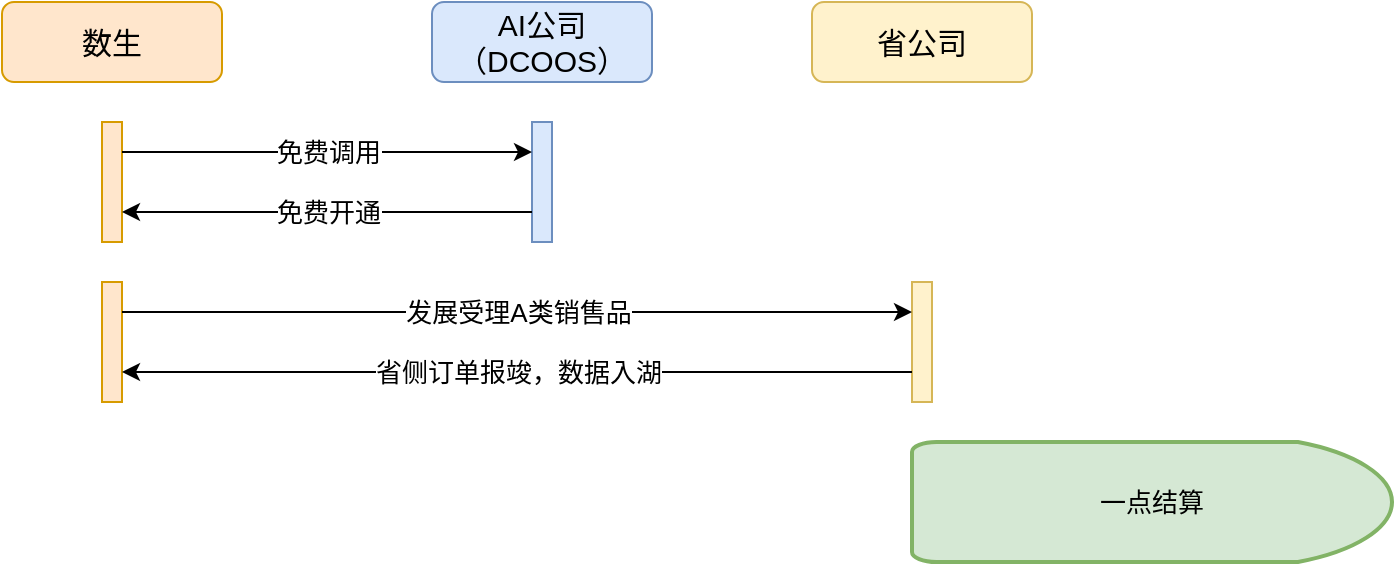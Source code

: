 <mxfile version="21.6.9" type="github">
  <diagram name="第 1 页" id="Zl5ir0hu2y-Si78qvwPz">
    <mxGraphModel dx="946" dy="593" grid="1" gridSize="10" guides="1" tooltips="1" connect="1" arrows="1" fold="1" page="1" pageScale="1" pageWidth="827" pageHeight="1169" math="0" shadow="0">
      <root>
        <mxCell id="0" />
        <mxCell id="1" parent="0" />
        <mxCell id="850SptpKoQ6gZ59Vta4p-1" value="&lt;font style=&quot;font-size: 15px;&quot;&gt;数生&lt;/font&gt;" style="rounded=1;whiteSpace=wrap;html=1;fillColor=#ffe6cc;strokeColor=#d79b00;" vertex="1" parent="1">
          <mxGeometry x="45" y="220" width="110" height="40" as="geometry" />
        </mxCell>
        <mxCell id="850SptpKoQ6gZ59Vta4p-2" value="&lt;font style=&quot;font-size: 15px;&quot;&gt;AI公司（DCOOS）&lt;/font&gt;" style="rounded=1;whiteSpace=wrap;html=1;fillColor=#dae8fc;strokeColor=#6c8ebf;" vertex="1" parent="1">
          <mxGeometry x="260" y="220" width="110" height="40" as="geometry" />
        </mxCell>
        <mxCell id="850SptpKoQ6gZ59Vta4p-4" value="" style="rounded=0;whiteSpace=wrap;html=1;fillColor=#ffe6cc;strokeColor=#d79b00;" vertex="1" parent="1">
          <mxGeometry x="95" y="280" width="10" height="60" as="geometry" />
        </mxCell>
        <mxCell id="850SptpKoQ6gZ59Vta4p-5" value="" style="rounded=0;whiteSpace=wrap;html=1;fillColor=#dae8fc;strokeColor=#6c8ebf;" vertex="1" parent="1">
          <mxGeometry x="310" y="280" width="10" height="60" as="geometry" />
        </mxCell>
        <mxCell id="850SptpKoQ6gZ59Vta4p-6" value="" style="endArrow=classic;html=1;rounded=0;exitX=1;exitY=0.25;exitDx=0;exitDy=0;entryX=0;entryY=0.25;entryDx=0;entryDy=0;" edge="1" parent="1" source="850SptpKoQ6gZ59Vta4p-4" target="850SptpKoQ6gZ59Vta4p-5">
          <mxGeometry relative="1" as="geometry">
            <mxPoint x="160" y="350" as="sourcePoint" />
            <mxPoint x="260" y="350" as="targetPoint" />
          </mxGeometry>
        </mxCell>
        <mxCell id="850SptpKoQ6gZ59Vta4p-7" value="免费调用" style="edgeLabel;resizable=0;html=1;align=center;verticalAlign=middle;fontSize=13;" connectable="0" vertex="1" parent="850SptpKoQ6gZ59Vta4p-6">
          <mxGeometry relative="1" as="geometry" />
        </mxCell>
        <mxCell id="850SptpKoQ6gZ59Vta4p-8" value="" style="endArrow=classic;html=1;rounded=0;exitX=0;exitY=0.75;exitDx=0;exitDy=0;entryX=1;entryY=0.75;entryDx=0;entryDy=0;" edge="1" parent="1" source="850SptpKoQ6gZ59Vta4p-5" target="850SptpKoQ6gZ59Vta4p-4">
          <mxGeometry relative="1" as="geometry">
            <mxPoint x="360" y="460" as="sourcePoint" />
            <mxPoint x="460" y="460" as="targetPoint" />
          </mxGeometry>
        </mxCell>
        <mxCell id="850SptpKoQ6gZ59Vta4p-9" value="免费开通" style="edgeLabel;resizable=0;html=1;align=center;verticalAlign=middle;fontSize=13;" connectable="0" vertex="1" parent="850SptpKoQ6gZ59Vta4p-8">
          <mxGeometry relative="1" as="geometry" />
        </mxCell>
        <mxCell id="850SptpKoQ6gZ59Vta4p-10" value="&lt;font style=&quot;font-size: 15px;&quot;&gt;省公司&lt;/font&gt;" style="rounded=1;whiteSpace=wrap;html=1;fillColor=#fff2cc;strokeColor=#d6b656;" vertex="1" parent="1">
          <mxGeometry x="450" y="220" width="110" height="40" as="geometry" />
        </mxCell>
        <mxCell id="850SptpKoQ6gZ59Vta4p-12" value="" style="rounded=0;whiteSpace=wrap;html=1;fillColor=#ffe6cc;strokeColor=#d79b00;" vertex="1" parent="1">
          <mxGeometry x="95" y="360" width="10" height="60" as="geometry" />
        </mxCell>
        <mxCell id="850SptpKoQ6gZ59Vta4p-13" value="" style="rounded=0;whiteSpace=wrap;html=1;fillColor=#fff2cc;strokeColor=#d6b656;" vertex="1" parent="1">
          <mxGeometry x="500" y="360" width="10" height="60" as="geometry" />
        </mxCell>
        <mxCell id="850SptpKoQ6gZ59Vta4p-14" value="" style="endArrow=classic;html=1;rounded=0;exitX=1;exitY=0.25;exitDx=0;exitDy=0;entryX=0;entryY=0.25;entryDx=0;entryDy=0;" edge="1" parent="1" source="850SptpKoQ6gZ59Vta4p-12" target="850SptpKoQ6gZ59Vta4p-13">
          <mxGeometry relative="1" as="geometry">
            <mxPoint x="140" y="400" as="sourcePoint" />
            <mxPoint x="240" y="400" as="targetPoint" />
          </mxGeometry>
        </mxCell>
        <mxCell id="850SptpKoQ6gZ59Vta4p-15" value="&lt;font style=&quot;font-size: 13px;&quot;&gt;发展受理A类销售品&lt;/font&gt;" style="edgeLabel;resizable=0;html=1;align=center;verticalAlign=middle;" connectable="0" vertex="1" parent="850SptpKoQ6gZ59Vta4p-14">
          <mxGeometry relative="1" as="geometry" />
        </mxCell>
        <mxCell id="850SptpKoQ6gZ59Vta4p-17" value="" style="endArrow=classic;html=1;rounded=0;exitX=0;exitY=0.75;exitDx=0;exitDy=0;entryX=1;entryY=0.75;entryDx=0;entryDy=0;" edge="1" parent="1" source="850SptpKoQ6gZ59Vta4p-13" target="850SptpKoQ6gZ59Vta4p-12">
          <mxGeometry relative="1" as="geometry">
            <mxPoint x="360" y="460" as="sourcePoint" />
            <mxPoint x="460" y="460" as="targetPoint" />
          </mxGeometry>
        </mxCell>
        <mxCell id="850SptpKoQ6gZ59Vta4p-18" value="省侧订单报竣，数据入湖" style="edgeLabel;resizable=0;html=1;align=center;verticalAlign=middle;fontSize=13;" connectable="0" vertex="1" parent="850SptpKoQ6gZ59Vta4p-17">
          <mxGeometry relative="1" as="geometry" />
        </mxCell>
        <mxCell id="850SptpKoQ6gZ59Vta4p-26" value="&lt;font style=&quot;font-size: 13px;&quot;&gt;一点结算&lt;/font&gt;" style="strokeWidth=2;html=1;shape=mxgraph.flowchart.delay;whiteSpace=wrap;fillColor=#d5e8d4;strokeColor=#82b366;" vertex="1" parent="1">
          <mxGeometry x="500" y="440" width="240" height="60" as="geometry" />
        </mxCell>
      </root>
    </mxGraphModel>
  </diagram>
</mxfile>
